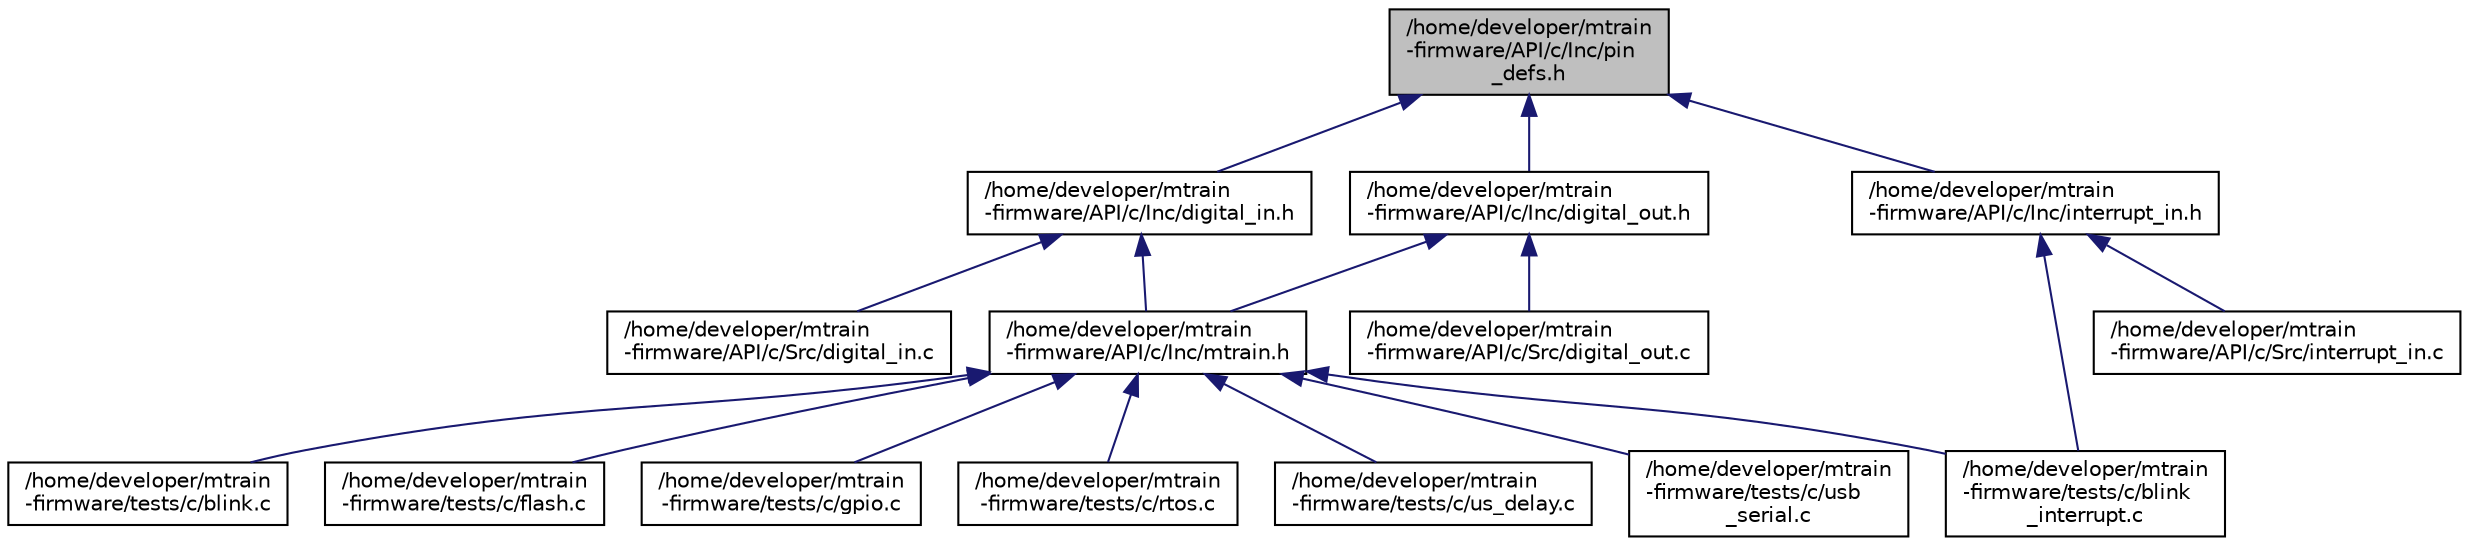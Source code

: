 digraph "/home/developer/mtrain-firmware/API/c/Inc/pin_defs.h"
{
  edge [fontname="Helvetica",fontsize="10",labelfontname="Helvetica",labelfontsize="10"];
  node [fontname="Helvetica",fontsize="10",shape=record];
  Node68 [label="/home/developer/mtrain\l-firmware/API/c/Inc/pin\l_defs.h",height=0.2,width=0.4,color="black", fillcolor="grey75", style="filled", fontcolor="black"];
  Node68 -> Node69 [dir="back",color="midnightblue",fontsize="10",style="solid",fontname="Helvetica"];
  Node69 [label="/home/developer/mtrain\l-firmware/API/c/Inc/digital_in.h",height=0.2,width=0.4,color="black", fillcolor="white", style="filled",URL="$digital__in_8h.html"];
  Node69 -> Node70 [dir="back",color="midnightblue",fontsize="10",style="solid",fontname="Helvetica"];
  Node70 [label="/home/developer/mtrain\l-firmware/API/c/Inc/mtrain.h",height=0.2,width=0.4,color="black", fillcolor="white", style="filled",URL="$mtrain_8h.html"];
  Node70 -> Node71 [dir="back",color="midnightblue",fontsize="10",style="solid",fontname="Helvetica"];
  Node71 [label="/home/developer/mtrain\l-firmware/tests/c/blink.c",height=0.2,width=0.4,color="black", fillcolor="white", style="filled",URL="$blink_8c.html"];
  Node70 -> Node72 [dir="back",color="midnightblue",fontsize="10",style="solid",fontname="Helvetica"];
  Node72 [label="/home/developer/mtrain\l-firmware/tests/c/blink\l_interrupt.c",height=0.2,width=0.4,color="black", fillcolor="white", style="filled",URL="$blink__interrupt_8c.html"];
  Node70 -> Node73 [dir="back",color="midnightblue",fontsize="10",style="solid",fontname="Helvetica"];
  Node73 [label="/home/developer/mtrain\l-firmware/tests/c/flash.c",height=0.2,width=0.4,color="black", fillcolor="white", style="filled",URL="$flash_8c.html"];
  Node70 -> Node74 [dir="back",color="midnightblue",fontsize="10",style="solid",fontname="Helvetica"];
  Node74 [label="/home/developer/mtrain\l-firmware/tests/c/gpio.c",height=0.2,width=0.4,color="black", fillcolor="white", style="filled",URL="$gpio_8c.html"];
  Node70 -> Node75 [dir="back",color="midnightblue",fontsize="10",style="solid",fontname="Helvetica"];
  Node75 [label="/home/developer/mtrain\l-firmware/tests/c/rtos.c",height=0.2,width=0.4,color="black", fillcolor="white", style="filled",URL="$rtos_8c.html"];
  Node70 -> Node76 [dir="back",color="midnightblue",fontsize="10",style="solid",fontname="Helvetica"];
  Node76 [label="/home/developer/mtrain\l-firmware/tests/c/us_delay.c",height=0.2,width=0.4,color="black", fillcolor="white", style="filled",URL="$us__delay_8c.html"];
  Node70 -> Node77 [dir="back",color="midnightblue",fontsize="10",style="solid",fontname="Helvetica"];
  Node77 [label="/home/developer/mtrain\l-firmware/tests/c/usb\l_serial.c",height=0.2,width=0.4,color="black", fillcolor="white", style="filled",URL="$usb__serial_8c.html"];
  Node69 -> Node78 [dir="back",color="midnightblue",fontsize="10",style="solid",fontname="Helvetica"];
  Node78 [label="/home/developer/mtrain\l-firmware/API/c/Src/digital_in.c",height=0.2,width=0.4,color="black", fillcolor="white", style="filled",URL="$digital__in_8c.html"];
  Node68 -> Node79 [dir="back",color="midnightblue",fontsize="10",style="solid",fontname="Helvetica"];
  Node79 [label="/home/developer/mtrain\l-firmware/API/c/Inc/digital_out.h",height=0.2,width=0.4,color="black", fillcolor="white", style="filled",URL="$digital__out_8h.html"];
  Node79 -> Node70 [dir="back",color="midnightblue",fontsize="10",style="solid",fontname="Helvetica"];
  Node79 -> Node80 [dir="back",color="midnightblue",fontsize="10",style="solid",fontname="Helvetica"];
  Node80 [label="/home/developer/mtrain\l-firmware/API/c/Src/digital_out.c",height=0.2,width=0.4,color="black", fillcolor="white", style="filled",URL="$digital__out_8c.html"];
  Node68 -> Node81 [dir="back",color="midnightblue",fontsize="10",style="solid",fontname="Helvetica"];
  Node81 [label="/home/developer/mtrain\l-firmware/API/c/Inc/interrupt_in.h",height=0.2,width=0.4,color="black", fillcolor="white", style="filled",URL="$interrupt__in_8h.html"];
  Node81 -> Node82 [dir="back",color="midnightblue",fontsize="10",style="solid",fontname="Helvetica"];
  Node82 [label="/home/developer/mtrain\l-firmware/API/c/Src/interrupt_in.c",height=0.2,width=0.4,color="black", fillcolor="white", style="filled",URL="$interrupt__in_8c.html"];
  Node81 -> Node72 [dir="back",color="midnightblue",fontsize="10",style="solid",fontname="Helvetica"];
}
